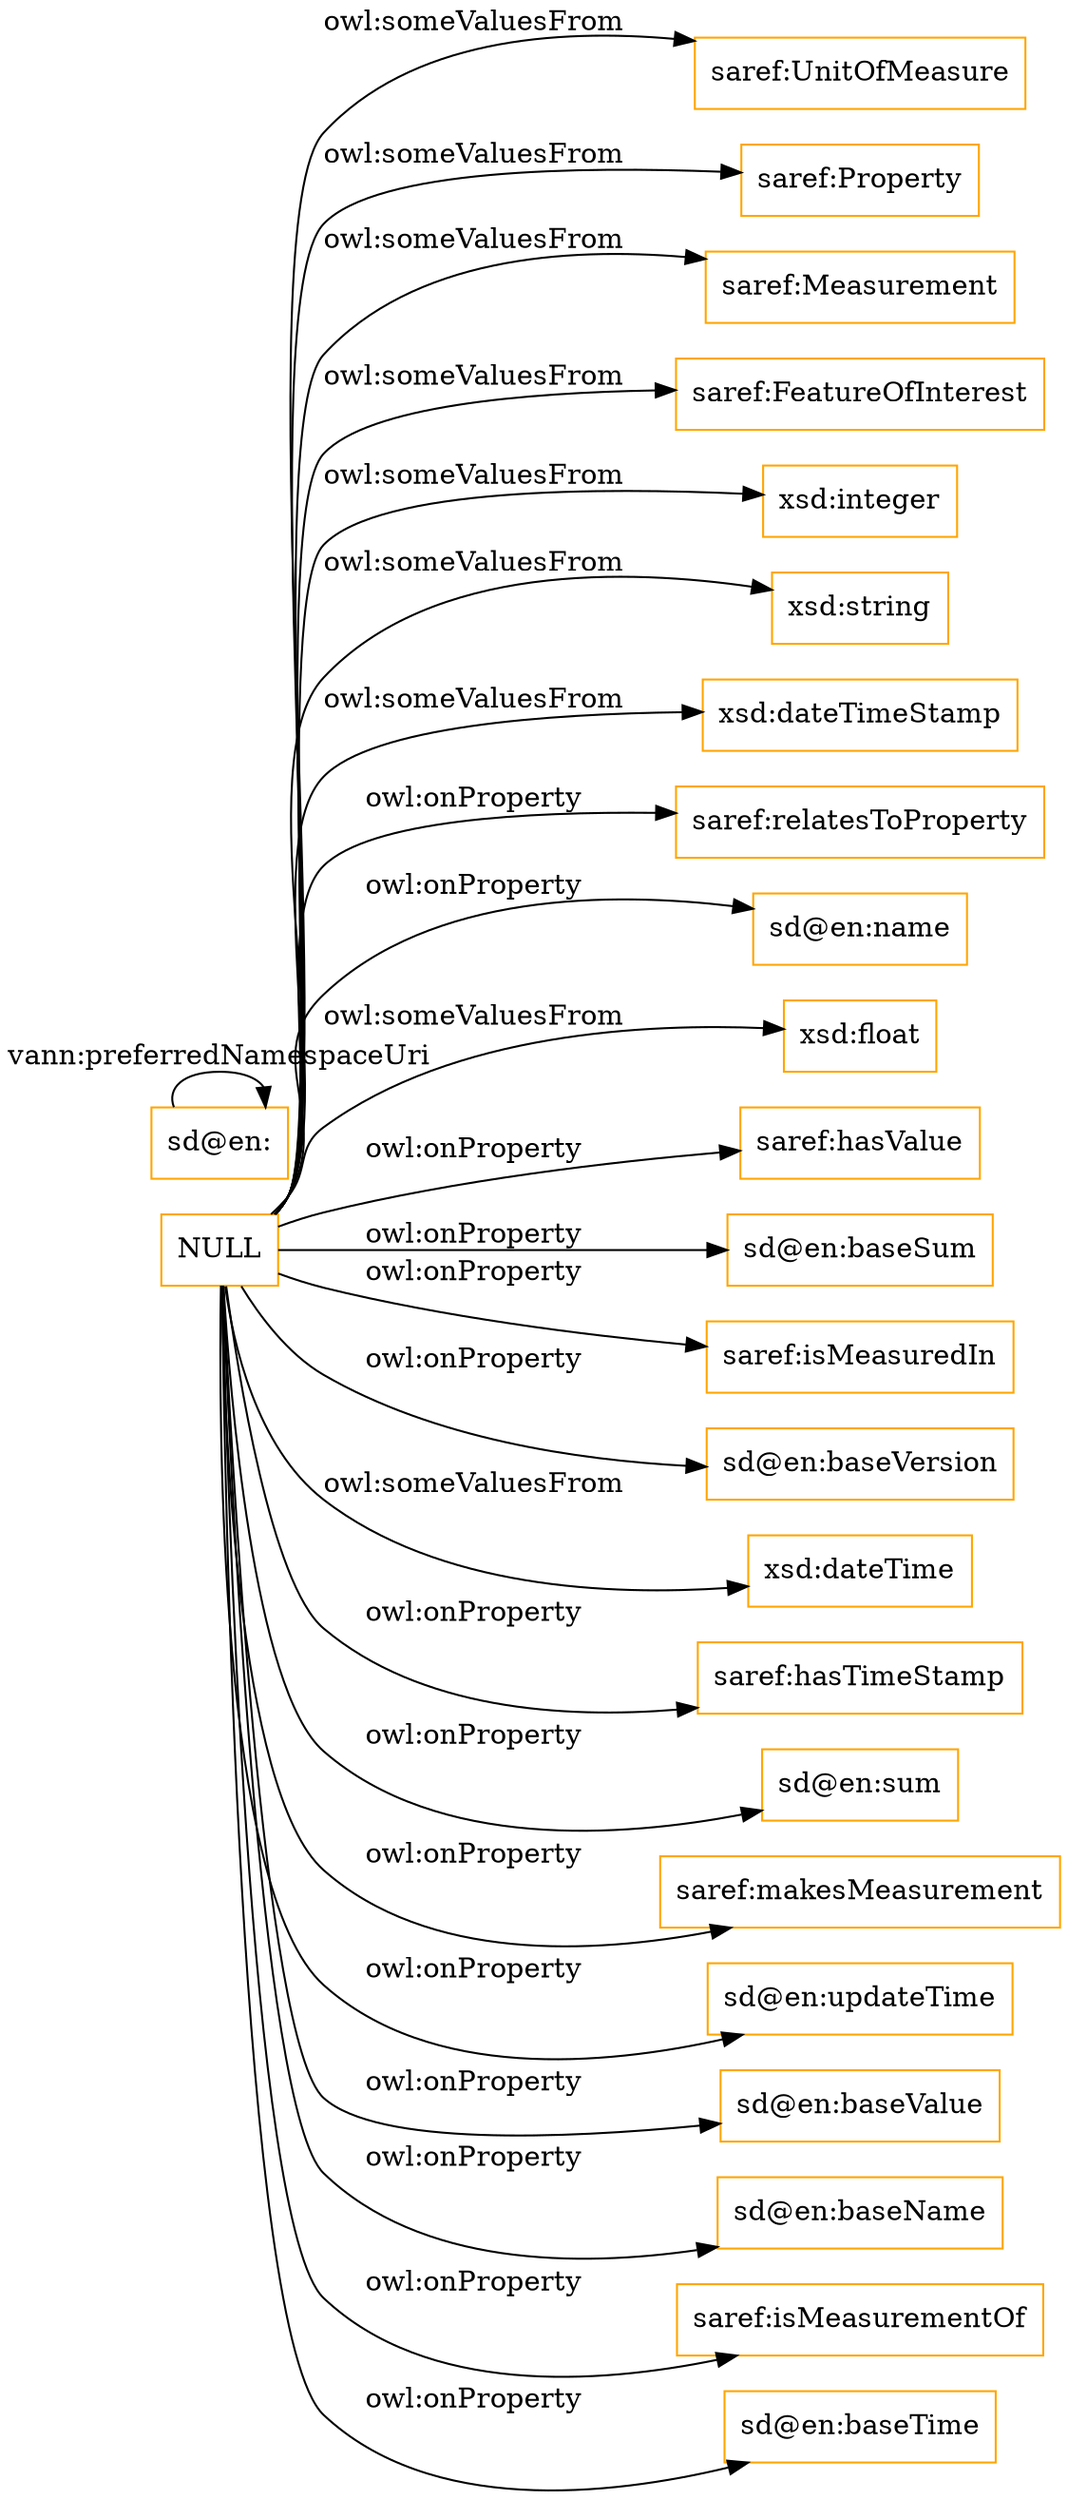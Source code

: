 digraph ar2dtool_diagram { 
rankdir=LR;
size="1501"
node [shape = rectangle, color="orange"]; "saref:UnitOfMeasure" "saref:Property" "saref:Measurement" "saref:FeatureOfInterest" ; /*classes style*/
	"sd@en:" -> "sd@en:" [ label = "vann:preferredNamespaceUri" ];
	"NULL" -> "xsd:integer" [ label = "owl:someValuesFrom" ];
	"NULL" -> "saref:UnitOfMeasure" [ label = "owl:someValuesFrom" ];
	"NULL" -> "saref:Measurement" [ label = "owl:someValuesFrom" ];
	"NULL" -> "xsd:string" [ label = "owl:someValuesFrom" ];
	"NULL" -> "xsd:dateTimeStamp" [ label = "owl:someValuesFrom" ];
	"NULL" -> "saref:relatesToProperty" [ label = "owl:onProperty" ];
	"NULL" -> "sd@en:name" [ label = "owl:onProperty" ];
	"NULL" -> "xsd:float" [ label = "owl:someValuesFrom" ];
	"NULL" -> "saref:hasValue" [ label = "owl:onProperty" ];
	"NULL" -> "sd@en:baseSum" [ label = "owl:onProperty" ];
	"NULL" -> "saref:Property" [ label = "owl:someValuesFrom" ];
	"NULL" -> "saref:isMeasuredIn" [ label = "owl:onProperty" ];
	"NULL" -> "sd@en:baseVersion" [ label = "owl:onProperty" ];
	"NULL" -> "xsd:dateTime" [ label = "owl:someValuesFrom" ];
	"NULL" -> "saref:hasTimeStamp" [ label = "owl:onProperty" ];
	"NULL" -> "sd@en:sum" [ label = "owl:onProperty" ];
	"NULL" -> "saref:makesMeasurement" [ label = "owl:onProperty" ];
	"NULL" -> "sd@en:updateTime" [ label = "owl:onProperty" ];
	"NULL" -> "sd@en:baseValue" [ label = "owl:onProperty" ];
	"NULL" -> "sd@en:baseName" [ label = "owl:onProperty" ];
	"NULL" -> "saref:FeatureOfInterest" [ label = "owl:someValuesFrom" ];
	"NULL" -> "saref:isMeasurementOf" [ label = "owl:onProperty" ];
	"NULL" -> "sd@en:baseTime" [ label = "owl:onProperty" ];

}

